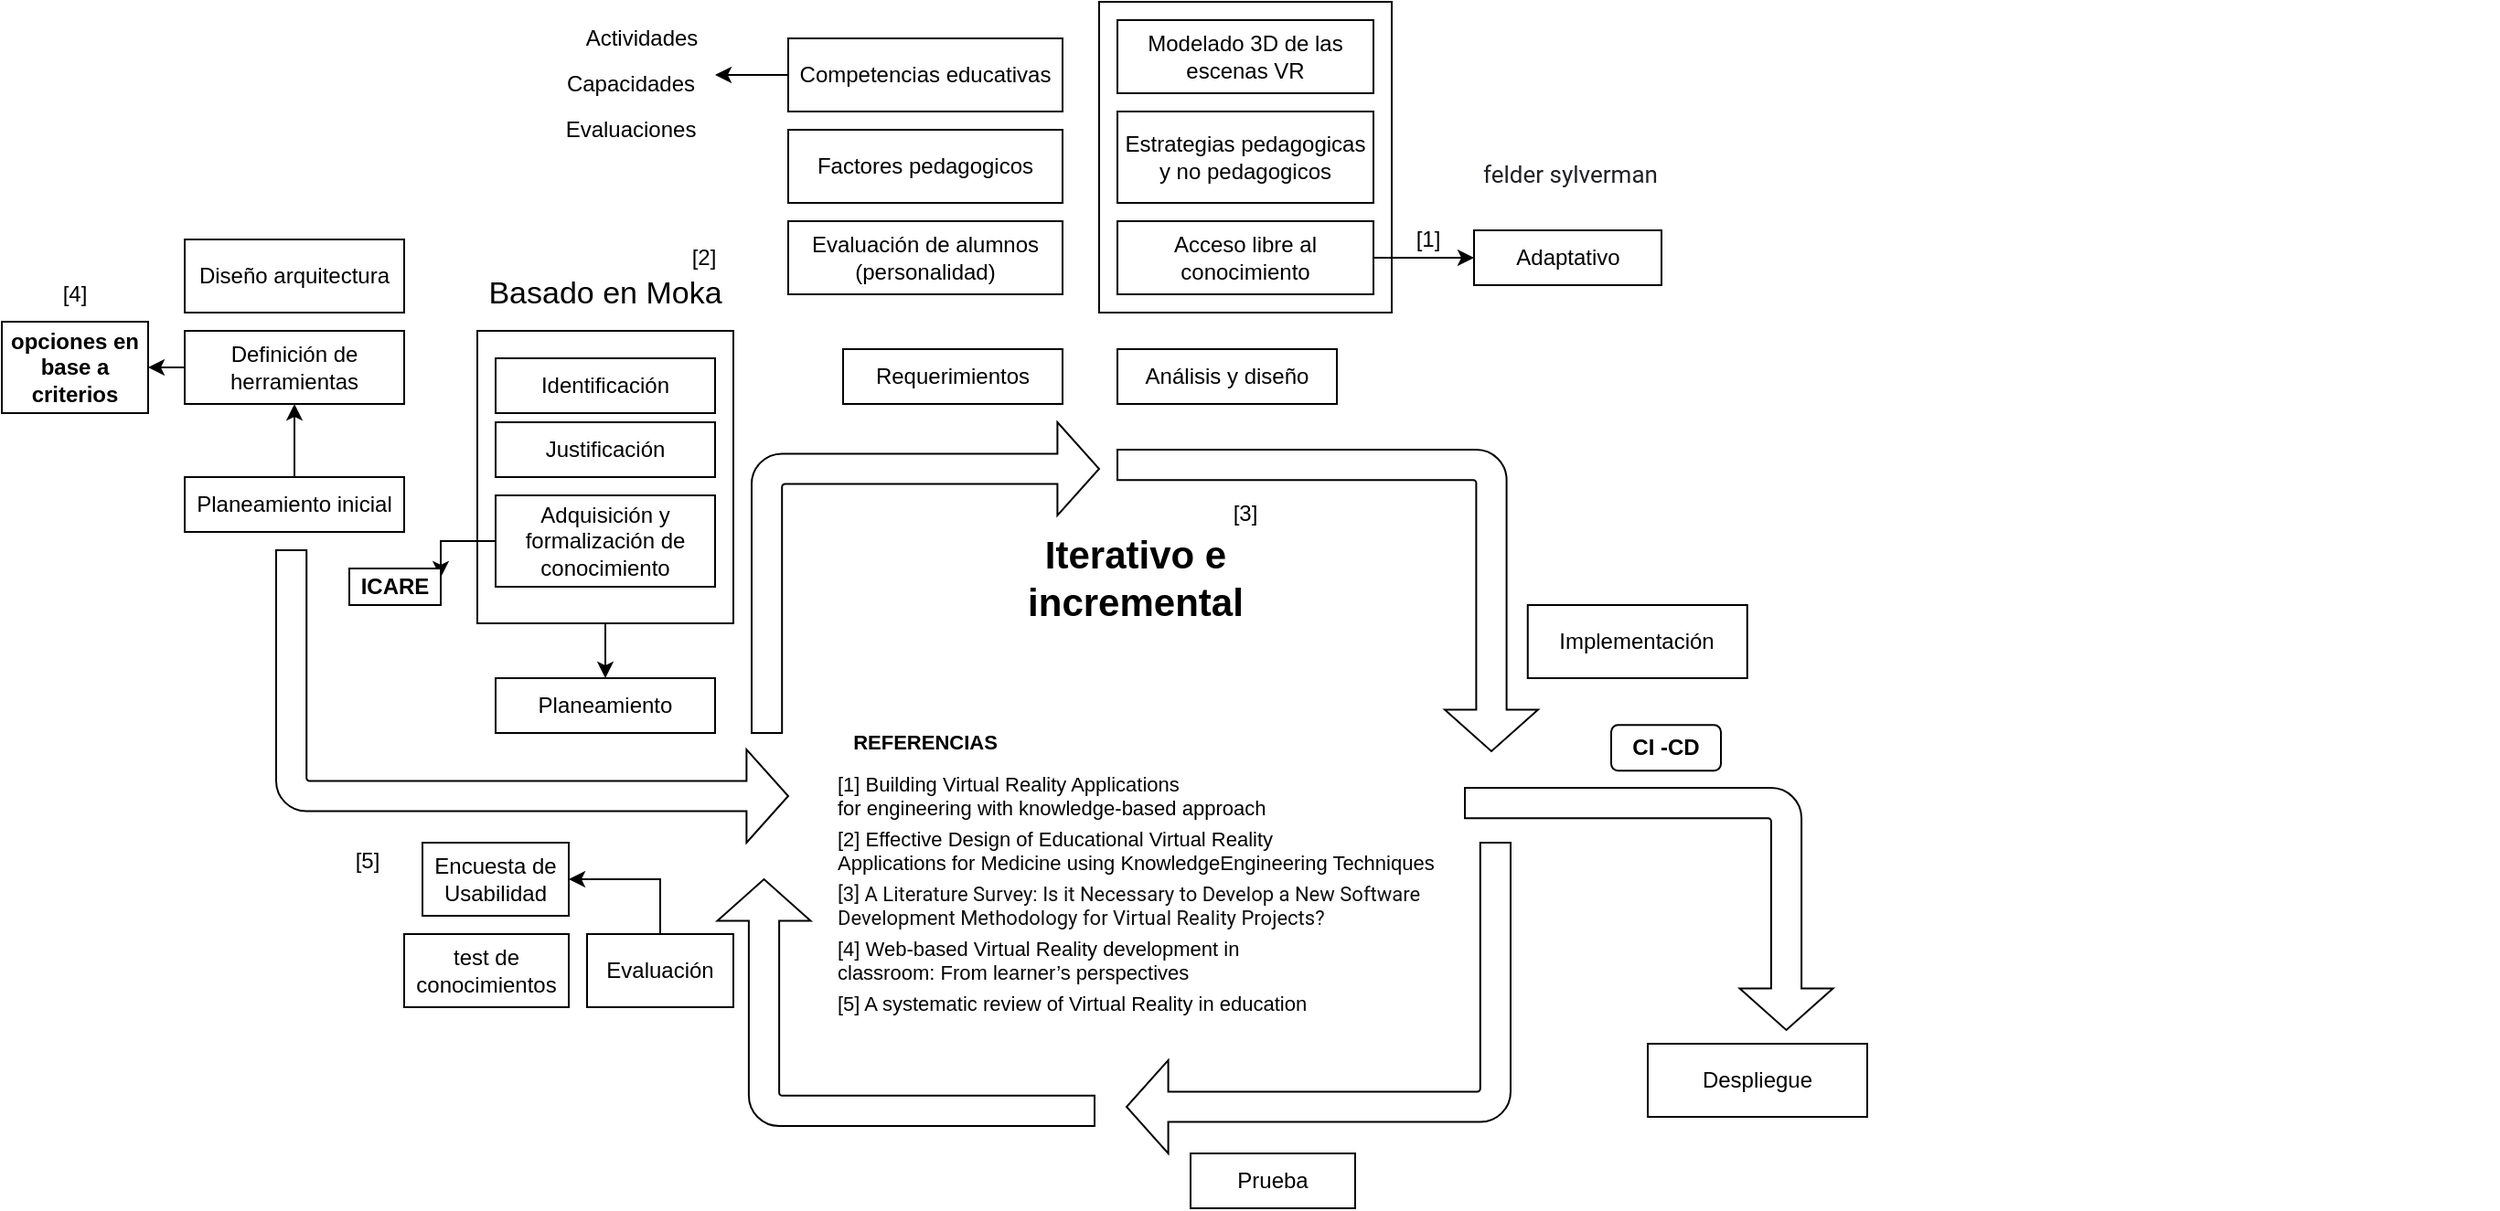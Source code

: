 <mxfile version="13.9.8" type="github">
  <diagram id="xve9VSHDwe71K9TJrwwD" name="Page-1">
    <mxGraphModel dx="1038" dy="1749" grid="1" gridSize="10" guides="1" tooltips="1" connect="1" arrows="1" fold="1" page="1" pageScale="1" pageWidth="827" pageHeight="1169" math="0" shadow="0">
      <root>
        <mxCell id="0" />
        <mxCell id="1" parent="0" />
        <mxCell id="ukKqtIKaMFEU2Wy5thnZ-9" value="[5] A systematic review of Virtual Reality in education" style="text;whiteSpace=wrap;html=1;fontSize=11;" parent="1" vertex="1">
          <mxGeometry x="485" y="445" width="290" height="30" as="geometry" />
        </mxCell>
        <mxCell id="q7VHJqxjKiBXPJjG447g-40" value="&lt;h1 class=&quot;nova-e-text nova-e-text--size-xl nova-e-text--family-sans-serif nova-e-text--spacing-none nova-e-text--color-grey-900 research-detail-header-section__title&quot; style=&quot;margin-top: 0px; color: rgb(17, 17, 17); font-weight: 400; font-family: roboto, arial, sans-serif; font-size: 11px; line-height: 1.2; margin-bottom: 0px; padding: 10px 0px 5px; font-style: normal; letter-spacing: normal; text-align: left; text-indent: 0px; text-transform: none; word-spacing: 0px; background-color: rgb(255, 255, 255);&quot;&gt;[3] A Literature Survey: Is it Necessary to Develop a New Software Development Methodology for Virtual Reality Projects?&lt;/h1&gt;" style="text;whiteSpace=wrap;html=1;fontSize=11;" parent="1" vertex="1">
          <mxGeometry x="485" y="375" width="350" height="50" as="geometry" />
        </mxCell>
        <mxCell id="q7VHJqxjKiBXPJjG447g-33" value="" style="rounded=0;whiteSpace=wrap;html=1;fontSize=21;" parent="1" vertex="1">
          <mxGeometry x="630" y="-90" width="160" height="170" as="geometry" />
        </mxCell>
        <mxCell id="q7VHJqxjKiBXPJjG447g-1" style="edgeStyle=orthogonalEdgeStyle;rounded=0;orthogonalLoop=1;jettySize=auto;html=1;exitX=0.5;exitY=1;exitDx=0;exitDy=0;fontSize=17;" parent="1" source="q7VHJqxjKiBXPJjG447g-2" target="q7VHJqxjKiBXPJjG447g-6" edge="1">
          <mxGeometry relative="1" as="geometry" />
        </mxCell>
        <mxCell id="q7VHJqxjKiBXPJjG447g-2" value="" style="rounded=0;whiteSpace=wrap;html=1;fontSize=21;" parent="1" vertex="1">
          <mxGeometry x="290" y="90" width="140" height="160" as="geometry" />
        </mxCell>
        <mxCell id="q7VHJqxjKiBXPJjG447g-3" value="Prueba" style="rounded=0;whiteSpace=wrap;html=1;" parent="1" vertex="1">
          <mxGeometry x="680" y="540" width="90" height="30" as="geometry" />
        </mxCell>
        <mxCell id="q7VHJqxjKiBXPJjG447g-4" style="edgeStyle=orthogonalEdgeStyle;rounded=0;orthogonalLoop=1;jettySize=auto;html=1;exitX=0.5;exitY=0;exitDx=0;exitDy=0;entryX=0.5;entryY=1;entryDx=0;entryDy=0;fontSize=17;" parent="1" source="q7VHJqxjKiBXPJjG447g-5" target="q7VHJqxjKiBXPJjG447g-11" edge="1">
          <mxGeometry relative="1" as="geometry" />
        </mxCell>
        <mxCell id="q7VHJqxjKiBXPJjG447g-5" value="Planeamiento inicial" style="rounded=0;whiteSpace=wrap;html=1;" parent="1" vertex="1">
          <mxGeometry x="130" y="170" width="120" height="30" as="geometry" />
        </mxCell>
        <mxCell id="q7VHJqxjKiBXPJjG447g-6" value="Planeamiento" style="rounded=0;whiteSpace=wrap;html=1;" parent="1" vertex="1">
          <mxGeometry x="300" y="280" width="120" height="30" as="geometry" />
        </mxCell>
        <mxCell id="q7VHJqxjKiBXPJjG447g-7" value="Requerimientos" style="rounded=0;whiteSpace=wrap;html=1;" parent="1" vertex="1">
          <mxGeometry x="490" y="100" width="120" height="30" as="geometry" />
        </mxCell>
        <mxCell id="q7VHJqxjKiBXPJjG447g-8" value="Despliegue" style="rounded=0;whiteSpace=wrap;html=1;" parent="1" vertex="1">
          <mxGeometry x="930" y="480" width="120" height="40" as="geometry" />
        </mxCell>
        <mxCell id="q7VHJqxjKiBXPJjG447g-38" style="edgeStyle=orthogonalEdgeStyle;rounded=0;orthogonalLoop=1;jettySize=auto;html=1;exitX=0.5;exitY=0;exitDx=0;exitDy=0;entryX=1;entryY=0.5;entryDx=0;entryDy=0;" parent="1" source="q7VHJqxjKiBXPJjG447g-9" target="q7VHJqxjKiBXPJjG447g-24" edge="1">
          <mxGeometry relative="1" as="geometry" />
        </mxCell>
        <mxCell id="q7VHJqxjKiBXPJjG447g-9" value="Evaluación" style="rounded=0;whiteSpace=wrap;html=1;" parent="1" vertex="1">
          <mxGeometry x="350" y="420" width="80" height="40" as="geometry" />
        </mxCell>
        <mxCell id="q7VHJqxjKiBXPJjG447g-10" value="Iterativo e incremental" style="text;html=1;strokeColor=none;fillColor=none;align=center;verticalAlign=middle;whiteSpace=wrap;rounded=0;fontStyle=1;fontSize=21;" parent="1" vertex="1">
          <mxGeometry x="550" y="215" width="200" height="20" as="geometry" />
        </mxCell>
        <mxCell id="q7VHJqxjKiBXPJjG447g-30" style="edgeStyle=orthogonalEdgeStyle;rounded=0;orthogonalLoop=1;jettySize=auto;html=1;exitX=0;exitY=0.5;exitDx=0;exitDy=0;entryX=1;entryY=0.5;entryDx=0;entryDy=0;" parent="1" source="q7VHJqxjKiBXPJjG447g-11" target="q7VHJqxjKiBXPJjG447g-29" edge="1">
          <mxGeometry relative="1" as="geometry" />
        </mxCell>
        <mxCell id="q7VHJqxjKiBXPJjG447g-11" value="Definición de herramientas" style="rounded=0;whiteSpace=wrap;html=1;" parent="1" vertex="1">
          <mxGeometry x="130" y="90" width="120" height="40" as="geometry" />
        </mxCell>
        <mxCell id="q7VHJqxjKiBXPJjG447g-12" value="" style="html=1;shadow=0;dashed=0;align=center;verticalAlign=middle;shape=mxgraph.arrows2.bendArrow;dy=8.3;dx=22.8;notch=0;arrowHead=51;rounded=1;rotation=0;flipV=1;" parent="1" vertex="1">
          <mxGeometry x="180" y="210" width="280" height="160" as="geometry" />
        </mxCell>
        <mxCell id="q7VHJqxjKiBXPJjG447g-13" value="" style="html=1;shadow=0;dashed=0;align=center;verticalAlign=middle;shape=mxgraph.arrows2.bendArrow;dy=8.3;dx=22.8;notch=0;arrowHead=51;rounded=1;rotation=0;flipV=0;flipH=0;" parent="1" vertex="1">
          <mxGeometry x="440" y="140" width="190" height="170" as="geometry" />
        </mxCell>
        <mxCell id="q7VHJqxjKiBXPJjG447g-14" value="" style="html=1;shadow=0;dashed=0;align=center;verticalAlign=middle;shape=mxgraph.arrows2.bendArrow;dy=8.3;dx=22.8;notch=0;arrowHead=51;rounded=1;rotation=90;flipV=0;flipH=0;" parent="1" vertex="1">
          <mxGeometry x="672.5" y="122.5" width="165" height="230" as="geometry" />
        </mxCell>
        <mxCell id="q7VHJqxjKiBXPJjG447g-15" value="Análisis y diseño" style="rounded=0;whiteSpace=wrap;html=1;" parent="1" vertex="1">
          <mxGeometry x="640" y="100" width="120" height="30" as="geometry" />
        </mxCell>
        <mxCell id="q7VHJqxjKiBXPJjG447g-16" value="" style="html=1;shadow=0;dashed=0;align=center;verticalAlign=middle;shape=mxgraph.arrows2.bendArrow;dy=8.3;dx=22.8;notch=0;arrowHead=51;rounded=1;rotation=90;flipV=0;flipH=0;" parent="1" vertex="1">
          <mxGeometry x="864.38" y="305.63" width="132.5" height="201.25" as="geometry" />
        </mxCell>
        <mxCell id="q7VHJqxjKiBXPJjG447g-17" value="" style="html=1;shadow=0;dashed=0;align=center;verticalAlign=middle;shape=mxgraph.arrows2.bendArrow;dy=8.3;dx=22.8;notch=0;arrowHead=51;rounded=1;rotation=-180;flipV=0;flipH=0;" parent="1" vertex="1">
          <mxGeometry x="645" y="370" width="210" height="170" as="geometry" />
        </mxCell>
        <mxCell id="q7VHJqxjKiBXPJjG447g-18" value="" style="html=1;shadow=0;dashed=0;align=center;verticalAlign=middle;shape=mxgraph.arrows2.bendArrow;dy=8.3;dx=22.8;notch=0;arrowHead=51;rounded=1;rotation=-90;flipV=0;flipH=0;" parent="1" vertex="1">
          <mxGeometry x="456.88" y="354.38" width="135" height="206.25" as="geometry" />
        </mxCell>
        <mxCell id="q7VHJqxjKiBXPJjG447g-19" value="Identificación" style="rounded=0;whiteSpace=wrap;html=1;" parent="1" vertex="1">
          <mxGeometry x="300" y="105" width="120" height="30" as="geometry" />
        </mxCell>
        <mxCell id="q7VHJqxjKiBXPJjG447g-20" value="Justificación" style="rounded=0;whiteSpace=wrap;html=1;" parent="1" vertex="1">
          <mxGeometry x="300" y="140" width="120" height="30" as="geometry" />
        </mxCell>
        <mxCell id="q7VHJqxjKiBXPJjG447g-21" value="Basado en Moka" style="text;html=1;strokeColor=none;fillColor=none;align=center;verticalAlign=middle;whiteSpace=wrap;rounded=0;fontSize=17;" parent="1" vertex="1">
          <mxGeometry x="285" y="60" width="150" height="20" as="geometry" />
        </mxCell>
        <mxCell id="q7VHJqxjKiBXPJjG447g-22" style="edgeStyle=orthogonalEdgeStyle;rounded=0;orthogonalLoop=1;jettySize=auto;html=1;exitX=0;exitY=0.5;exitDx=0;exitDy=0;entryX=1;entryY=0.25;entryDx=0;entryDy=0;fontSize=12;" parent="1" source="q7VHJqxjKiBXPJjG447g-23" target="q7VHJqxjKiBXPJjG447g-25" edge="1">
          <mxGeometry relative="1" as="geometry" />
        </mxCell>
        <mxCell id="q7VHJqxjKiBXPJjG447g-23" value="Adquisición y formalización de conocimiento" style="rounded=0;whiteSpace=wrap;html=1;" parent="1" vertex="1">
          <mxGeometry x="300" y="180" width="120" height="50" as="geometry" />
        </mxCell>
        <mxCell id="q7VHJqxjKiBXPJjG447g-24" value="Encuesta de Usabilidad" style="rounded=0;whiteSpace=wrap;html=1;" parent="1" vertex="1">
          <mxGeometry x="260" y="370" width="80" height="40" as="geometry" />
        </mxCell>
        <mxCell id="q7VHJqxjKiBXPJjG447g-25" value="ICARE" style="rounded=0;whiteSpace=wrap;html=1;fontSize=12;fontStyle=1" parent="1" vertex="1">
          <mxGeometry x="220" y="220" width="50" height="20" as="geometry" />
        </mxCell>
        <mxCell id="q7VHJqxjKiBXPJjG447g-26" value="CI -CD" style="rounded=1;whiteSpace=wrap;html=1;fontSize=12;fontStyle=1" parent="1" vertex="1">
          <mxGeometry x="910" y="305.63" width="60" height="25" as="geometry" />
        </mxCell>
        <mxCell id="q7VHJqxjKiBXPJjG447g-27" value="Implementación" style="rounded=0;whiteSpace=wrap;html=1;" parent="1" vertex="1">
          <mxGeometry x="864.38" y="240" width="120" height="40" as="geometry" />
        </mxCell>
        <mxCell id="q7VHJqxjKiBXPJjG447g-28" value="Diseño arquitectura" style="rounded=0;whiteSpace=wrap;html=1;" parent="1" vertex="1">
          <mxGeometry x="130" y="40" width="120" height="40" as="geometry" />
        </mxCell>
        <mxCell id="q7VHJqxjKiBXPJjG447g-29" value="opciones en base a criterios" style="rounded=0;whiteSpace=wrap;html=1;fontSize=12;fontStyle=1" parent="1" vertex="1">
          <mxGeometry x="30" y="85" width="80" height="50" as="geometry" />
        </mxCell>
        <mxCell id="q7VHJqxjKiBXPJjG447g-31" value="Modelado 3D de las escenas VR" style="rounded=0;whiteSpace=wrap;html=1;" parent="1" vertex="1">
          <mxGeometry x="640" y="-80" width="140" height="40" as="geometry" />
        </mxCell>
        <mxCell id="wgjdgwg0XGl79N9iqUC4-11" style="edgeStyle=orthogonalEdgeStyle;rounded=0;orthogonalLoop=1;jettySize=auto;html=1;exitX=1;exitY=0.5;exitDx=0;exitDy=0;entryX=0;entryY=0.5;entryDx=0;entryDy=0;" edge="1" parent="1" source="q7VHJqxjKiBXPJjG447g-32" target="wgjdgwg0XGl79N9iqUC4-10">
          <mxGeometry relative="1" as="geometry" />
        </mxCell>
        <mxCell id="q7VHJqxjKiBXPJjG447g-32" value="Acceso libre al conocimiento" style="rounded=0;whiteSpace=wrap;html=1;" parent="1" vertex="1">
          <mxGeometry x="640" y="30" width="140" height="40" as="geometry" />
        </mxCell>
        <mxCell id="q7VHJqxjKiBXPJjG447g-35" value="[1] Building Virtual Reality Applications&lt;br style=&quot;font-size: 11px&quot;&gt;for engineering with knowledge-based approach" style="text;whiteSpace=wrap;html=1;fontSize=11;" parent="1" vertex="1">
          <mxGeometry x="485" y="325" width="910" height="40" as="geometry" />
        </mxCell>
        <mxCell id="q7VHJqxjKiBXPJjG447g-36" value="[1]" style="text;html=1;strokeColor=none;fillColor=none;align=center;verticalAlign=middle;whiteSpace=wrap;rounded=0;" parent="1" vertex="1">
          <mxGeometry x="790" y="30" width="40" height="20" as="geometry" />
        </mxCell>
        <mxCell id="q7VHJqxjKiBXPJjG447g-37" value="[2] Effective Design of Educational Virtual Reality&lt;br style=&quot;font-size: 11px;&quot;&gt;Applications for Medicine using KnowledgeEngineering Techniques" style="text;whiteSpace=wrap;html=1;fontSize=11;" parent="1" vertex="1">
          <mxGeometry x="485" y="355" width="380" height="40" as="geometry" />
        </mxCell>
        <mxCell id="ukKqtIKaMFEU2Wy5thnZ-1" value="[3]" style="text;html=1;strokeColor=none;fillColor=none;align=center;verticalAlign=middle;whiteSpace=wrap;rounded=0;" parent="1" vertex="1">
          <mxGeometry x="690" y="180" width="40" height="20" as="geometry" />
        </mxCell>
        <mxCell id="ukKqtIKaMFEU2Wy5thnZ-2" value="[2]" style="text;html=1;strokeColor=none;fillColor=none;align=center;verticalAlign=middle;whiteSpace=wrap;rounded=0;" parent="1" vertex="1">
          <mxGeometry x="394" y="40" width="40" height="20" as="geometry" />
        </mxCell>
        <mxCell id="ukKqtIKaMFEU2Wy5thnZ-3" value="[4] Web-based Virtual Reality development in&lt;br style=&quot;font-size: 11px;&quot;&gt;classroom: From learner’s perspectives" style="text;whiteSpace=wrap;html=1;fontSize=11;" parent="1" vertex="1">
          <mxGeometry x="485" y="415" width="250" height="40" as="geometry" />
        </mxCell>
        <mxCell id="ukKqtIKaMFEU2Wy5thnZ-4" value="REFERENCIAS" style="text;html=1;strokeColor=none;fillColor=none;align=center;verticalAlign=middle;whiteSpace=wrap;rounded=0;fontSize=11;fontStyle=1" parent="1" vertex="1">
          <mxGeometry x="515" y="305" width="40" height="20" as="geometry" />
        </mxCell>
        <mxCell id="ukKqtIKaMFEU2Wy5thnZ-8" value="[4]" style="text;html=1;strokeColor=none;fillColor=none;align=center;verticalAlign=middle;whiteSpace=wrap;rounded=0;" parent="1" vertex="1">
          <mxGeometry x="50" y="60" width="40" height="20" as="geometry" />
        </mxCell>
        <mxCell id="ukKqtIKaMFEU2Wy5thnZ-10" value="[5]" style="text;html=1;strokeColor=none;fillColor=none;align=center;verticalAlign=middle;whiteSpace=wrap;rounded=0;" parent="1" vertex="1">
          <mxGeometry x="210" y="370" width="40" height="20" as="geometry" />
        </mxCell>
        <mxCell id="wgjdgwg0XGl79N9iqUC4-1" value="test de conocimientos" style="rounded=0;whiteSpace=wrap;html=1;" vertex="1" parent="1">
          <mxGeometry x="250" y="420" width="90" height="40" as="geometry" />
        </mxCell>
        <mxCell id="wgjdgwg0XGl79N9iqUC4-2" value="Estrategias pedagogicas y no pedagogicos" style="rounded=0;whiteSpace=wrap;html=1;" vertex="1" parent="1">
          <mxGeometry x="640" y="-30" width="140" height="50" as="geometry" />
        </mxCell>
        <mxCell id="wgjdgwg0XGl79N9iqUC4-3" value="Factores pedagogicos" style="rounded=0;whiteSpace=wrap;html=1;" vertex="1" parent="1">
          <mxGeometry x="460" y="-20" width="150" height="40" as="geometry" />
        </mxCell>
        <mxCell id="wgjdgwg0XGl79N9iqUC4-9" style="edgeStyle=orthogonalEdgeStyle;rounded=0;orthogonalLoop=1;jettySize=auto;html=1;exitX=0;exitY=0.5;exitDx=0;exitDy=0;" edge="1" parent="1" source="wgjdgwg0XGl79N9iqUC4-5">
          <mxGeometry relative="1" as="geometry">
            <mxPoint x="420" y="-50" as="targetPoint" />
          </mxGeometry>
        </mxCell>
        <mxCell id="wgjdgwg0XGl79N9iqUC4-5" value="Competencias educativas" style="rounded=0;whiteSpace=wrap;html=1;" vertex="1" parent="1">
          <mxGeometry x="460" y="-70" width="150" height="40" as="geometry" />
        </mxCell>
        <mxCell id="wgjdgwg0XGl79N9iqUC4-6" value="Actividades" style="text;html=1;strokeColor=none;fillColor=none;align=center;verticalAlign=middle;whiteSpace=wrap;rounded=0;" vertex="1" parent="1">
          <mxGeometry x="360" y="-80" width="40" height="20" as="geometry" />
        </mxCell>
        <mxCell id="wgjdgwg0XGl79N9iqUC4-7" value="Capacidades" style="text;html=1;strokeColor=none;fillColor=none;align=center;verticalAlign=middle;whiteSpace=wrap;rounded=0;" vertex="1" parent="1">
          <mxGeometry x="354" y="-55" width="40" height="20" as="geometry" />
        </mxCell>
        <mxCell id="wgjdgwg0XGl79N9iqUC4-8" value="Evaluaciones" style="text;html=1;strokeColor=none;fillColor=none;align=center;verticalAlign=middle;whiteSpace=wrap;rounded=0;" vertex="1" parent="1">
          <mxGeometry x="354" y="-30" width="40" height="20" as="geometry" />
        </mxCell>
        <mxCell id="wgjdgwg0XGl79N9iqUC4-10" value="Adaptativo" style="rounded=0;whiteSpace=wrap;html=1;" vertex="1" parent="1">
          <mxGeometry x="835" y="35" width="102.5" height="30" as="geometry" />
        </mxCell>
        <mxCell id="wgjdgwg0XGl79N9iqUC4-13" value="Evaluación de alumnos (personalidad)" style="rounded=0;whiteSpace=wrap;html=1;" vertex="1" parent="1">
          <mxGeometry x="460" y="30" width="150" height="40" as="geometry" />
        </mxCell>
        <mxCell id="wgjdgwg0XGl79N9iqUC4-15" value="&lt;span style=&quot;color: rgb(32, 33, 36); font-family: roboto, arial, sans-serif; font-size: 13px; font-style: normal; font-weight: 400; letter-spacing: normal; text-align: left; text-indent: 0px; text-transform: none; word-spacing: 0px; background-color: rgb(255, 255, 255); display: inline; float: none;&quot;&gt;felder sylverman&lt;/span&gt;" style="text;whiteSpace=wrap;html=1;" vertex="1" parent="1">
          <mxGeometry x="837.5" y="-10" width="120" height="30" as="geometry" />
        </mxCell>
      </root>
    </mxGraphModel>
  </diagram>
</mxfile>
